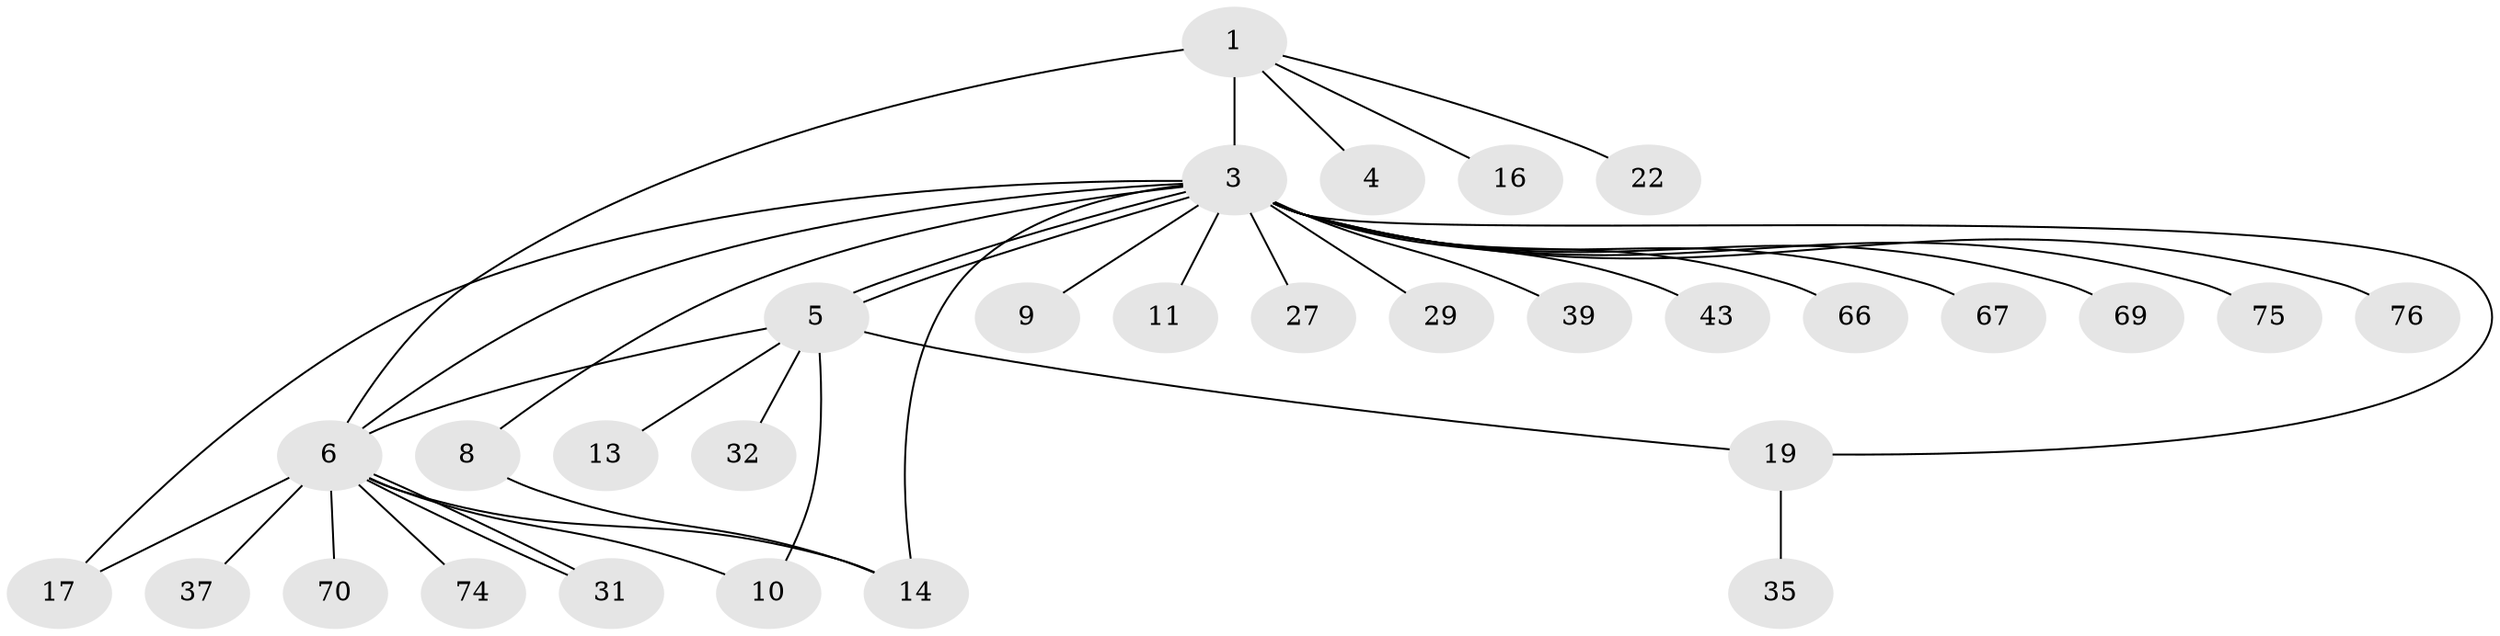 // original degree distribution, {10: 0.013157894736842105, 5: 0.039473684210526314, 23: 0.013157894736842105, 2: 0.21052631578947367, 8: 0.02631578947368421, 13: 0.013157894736842105, 1: 0.5789473684210527, 4: 0.039473684210526314, 3: 0.06578947368421052}
// Generated by graph-tools (version 1.1) at 2025/18/03/04/25 18:18:05]
// undirected, 30 vertices, 38 edges
graph export_dot {
graph [start="1"]
  node [color=gray90,style=filled];
  1 [super="+2+28+47+15+38"];
  3;
  4 [super="+24"];
  5 [super="+45+54+7+30"];
  6 [super="+25"];
  8;
  9;
  10;
  11 [super="+44+60+21"];
  13;
  14 [super="+53+18+26"];
  16 [super="+49"];
  17 [super="+59+20"];
  19 [super="+55+34"];
  22;
  27;
  29;
  31 [super="+50+57"];
  32;
  35;
  37;
  39;
  43;
  66;
  67;
  69;
  70;
  74;
  75;
  76;
  1 -- 3 [weight=3];
  1 -- 4;
  1 -- 6;
  1 -- 16;
  1 -- 22;
  3 -- 5;
  3 -- 5;
  3 -- 6;
  3 -- 8;
  3 -- 9;
  3 -- 11;
  3 -- 14 [weight=2];
  3 -- 19;
  3 -- 27;
  3 -- 29;
  3 -- 39;
  3 -- 43;
  3 -- 66;
  3 -- 67;
  3 -- 69;
  3 -- 75;
  3 -- 76;
  3 -- 17;
  5 -- 13;
  5 -- 19;
  5 -- 6;
  5 -- 32;
  5 -- 10;
  6 -- 10;
  6 -- 14;
  6 -- 17 [weight=2];
  6 -- 31;
  6 -- 31;
  6 -- 37;
  6 -- 70;
  6 -- 74;
  8 -- 14;
  19 -- 35;
}
